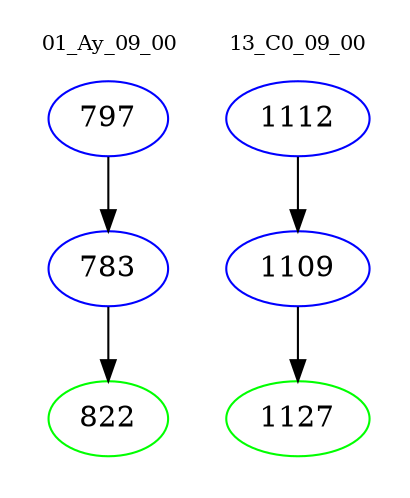 digraph{
subgraph cluster_0 {
color = white
label = "01_Ay_09_00";
fontsize=10;
T0_797 [label="797", color="blue"]
T0_797 -> T0_783 [color="black"]
T0_783 [label="783", color="blue"]
T0_783 -> T0_822 [color="black"]
T0_822 [label="822", color="green"]
}
subgraph cluster_1 {
color = white
label = "13_C0_09_00";
fontsize=10;
T1_1112 [label="1112", color="blue"]
T1_1112 -> T1_1109 [color="black"]
T1_1109 [label="1109", color="blue"]
T1_1109 -> T1_1127 [color="black"]
T1_1127 [label="1127", color="green"]
}
}
